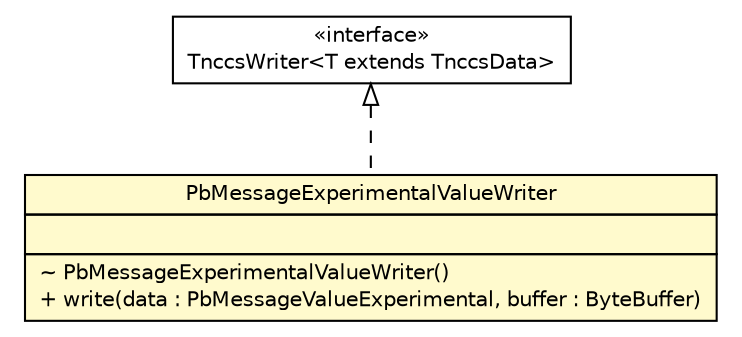 #!/usr/local/bin/dot
#
# Class diagram 
# Generated by UMLGraph version R5_6 (http://www.umlgraph.org/)
#

digraph G {
	edge [fontname="Helvetica",fontsize=10,labelfontname="Helvetica",labelfontsize=10];
	node [fontname="Helvetica",fontsize=10,shape=plaintext];
	nodesep=0.25;
	ranksep=0.5;
	// de.hsbremen.tc.tnc.message.tnccs.serialize.bytebuffer.TnccsWriter<T extends de.hsbremen.tc.tnc.message.tnccs.TnccsData>
	c103474 [label=<<table title="de.hsbremen.tc.tnc.message.tnccs.serialize.bytebuffer.TnccsWriter" border="0" cellborder="1" cellspacing="0" cellpadding="2" port="p" href="../../../../../../../de/hsbremen/tc/tnc/message/tnccs/serialize/bytebuffer/TnccsWriter.html">
		<tr><td><table border="0" cellspacing="0" cellpadding="1">
<tr><td align="center" balign="center"> &#171;interface&#187; </td></tr>
<tr><td align="center" balign="center"> TnccsWriter&lt;T extends TnccsData&gt; </td></tr>
		</table></td></tr>
		</table>>, URL="../../../../../../../de/hsbremen/tc/tnc/message/tnccs/serialize/bytebuffer/TnccsWriter.html", fontname="Helvetica", fontcolor="black", fontsize=10.0];
	// org.ietf.nea.pb.serialize.writer.bytebuffer.PbMessageExperimentalValueWriter
	c103766 [label=<<table title="org.ietf.nea.pb.serialize.writer.bytebuffer.PbMessageExperimentalValueWriter" border="0" cellborder="1" cellspacing="0" cellpadding="2" port="p" bgcolor="lemonChiffon" href="./PbMessageExperimentalValueWriter.html">
		<tr><td><table border="0" cellspacing="0" cellpadding="1">
<tr><td align="center" balign="center"> PbMessageExperimentalValueWriter </td></tr>
		</table></td></tr>
		<tr><td><table border="0" cellspacing="0" cellpadding="1">
<tr><td align="left" balign="left">  </td></tr>
		</table></td></tr>
		<tr><td><table border="0" cellspacing="0" cellpadding="1">
<tr><td align="left" balign="left"> ~ PbMessageExperimentalValueWriter() </td></tr>
<tr><td align="left" balign="left"> + write(data : PbMessageValueExperimental, buffer : ByteBuffer) </td></tr>
		</table></td></tr>
		</table>>, URL="./PbMessageExperimentalValueWriter.html", fontname="Helvetica", fontcolor="black", fontsize=10.0];
	//org.ietf.nea.pb.serialize.writer.bytebuffer.PbMessageExperimentalValueWriter implements de.hsbremen.tc.tnc.message.tnccs.serialize.bytebuffer.TnccsWriter<T extends de.hsbremen.tc.tnc.message.tnccs.TnccsData>
	c103474:p -> c103766:p [dir=back,arrowtail=empty,style=dashed];
}

